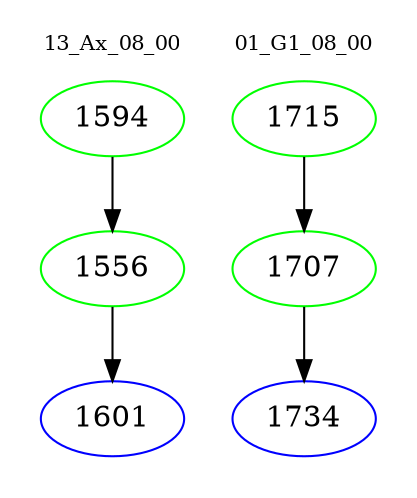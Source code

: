 digraph{
subgraph cluster_0 {
color = white
label = "13_Ax_08_00";
fontsize=10;
T0_1594 [label="1594", color="green"]
T0_1594 -> T0_1556 [color="black"]
T0_1556 [label="1556", color="green"]
T0_1556 -> T0_1601 [color="black"]
T0_1601 [label="1601", color="blue"]
}
subgraph cluster_1 {
color = white
label = "01_G1_08_00";
fontsize=10;
T1_1715 [label="1715", color="green"]
T1_1715 -> T1_1707 [color="black"]
T1_1707 [label="1707", color="green"]
T1_1707 -> T1_1734 [color="black"]
T1_1734 [label="1734", color="blue"]
}
}
